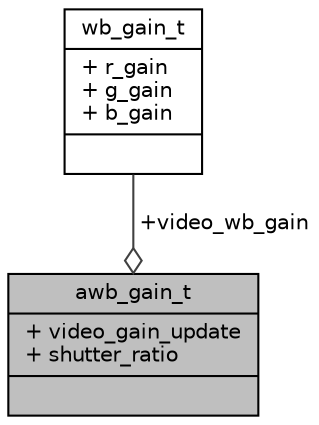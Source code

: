 digraph "awb_gain_t"
{
 // INTERACTIVE_SVG=YES
 // LATEX_PDF_SIZE
  bgcolor="transparent";
  edge [fontname="Helvetica",fontsize="10",labelfontname="Helvetica",labelfontsize="10"];
  node [fontname="Helvetica",fontsize="10",shape=record];
  Node1 [label="{awb_gain_t\n|+ video_gain_update\l+ shutter_ratio\l|}",height=0.2,width=0.4,color="black", fillcolor="grey75", style="filled", fontcolor="black",tooltip="Description of AWB gain."];
  Node2 -> Node1 [color="grey25",fontsize="10",style="solid",label=" +video_wb_gain" ,arrowhead="odiamond",fontname="Helvetica"];
  Node2 [label="{wb_gain_t\n|+ r_gain\l+ g_gain\l+ b_gain\l|}",height=0.2,width=0.4,color="black",URL="$df/d9f/structwb__gain__t.html",tooltip="Description of wb_gain."];
}
